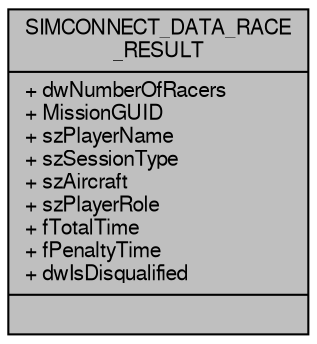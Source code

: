 digraph "SIMCONNECT_DATA_RACE_RESULT"
{
  bgcolor="transparent";
  edge [fontname="FreeSans",fontsize="10",labelfontname="FreeSans",labelfontsize="10"];
  node [fontname="FreeSans",fontsize="10",shape=record];
  Node1 [label="{SIMCONNECT_DATA_RACE\l_RESULT\n|+ dwNumberOfRacers\l+ MissionGUID\l+ szPlayerName\l+ szSessionType\l+ szAircraft\l+ szPlayerRole\l+ fTotalTime\l+ fPenaltyTime\l+ dwIsDisqualified\l|}",height=0.2,width=0.4,color="black", fillcolor="grey75", style="filled" fontcolor="black"];
}
